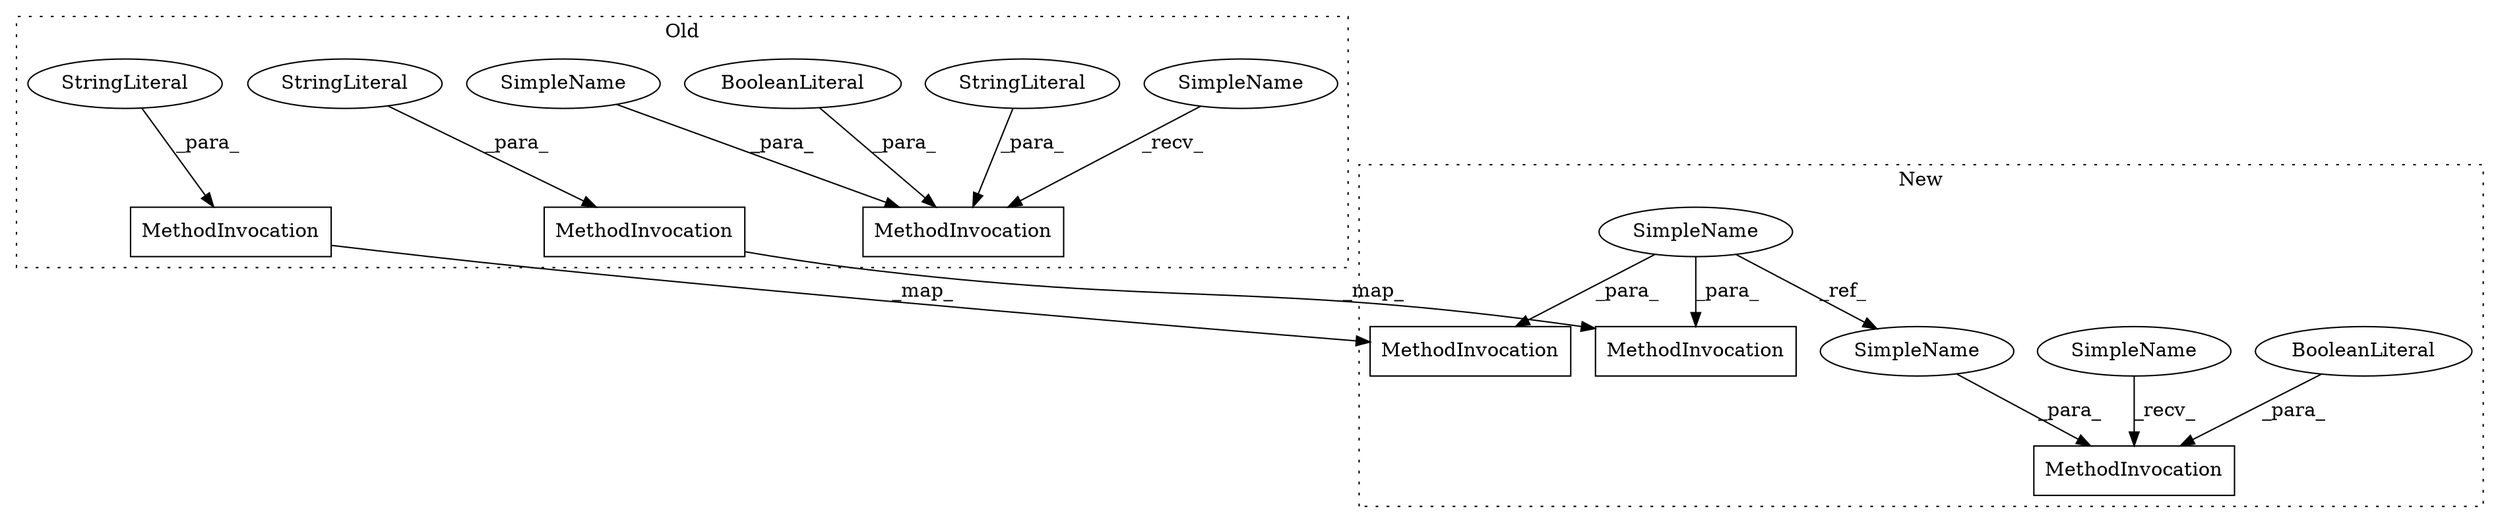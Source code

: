 digraph G {
subgraph cluster0 {
1 [label="BooleanLiteral" a="9" s="3468" l="5" shape="ellipse"];
4 [label="MethodInvocation" a="32" s="2366,2409" l="13,1" shape="box"];
6 [label="MethodInvocation" a="32" s="3437,3473" l="13,1" shape="box"];
8 [label="MethodInvocation" a="32" s="3578,3615" l="13,1" shape="box"];
11 [label="SimpleName" a="42" s="3450" l="4" shape="ellipse"];
13 [label="SimpleName" a="42" s="3423" l="13" shape="ellipse"];
14 [label="StringLiteral" a="45" s="2385" l="12" shape="ellipse"];
15 [label="StringLiteral" a="45" s="3597" l="6" shape="ellipse"];
16 [label="StringLiteral" a="45" s="3456" l="10" shape="ellipse"];
label = "Old";
style="dotted";
}
subgraph cluster1 {
2 [label="BooleanLiteral" a="9" s="3366" l="5" shape="ellipse"];
3 [label="MethodInvocation" a="32" s="3328,3371" l="13,1" shape="box"];
5 [label="MethodInvocation" a="32" s="5105,5150" l="13,1" shape="box"];
7 [label="MethodInvocation" a="32" s="5033,5075" l="13,1" shape="box"];
9 [label="SimpleName" a="42" s="3314" l="13" shape="ellipse"];
10 [label="SimpleName" a="42" s="3341" l="4" shape="ellipse"];
12 [label="SimpleName" a="42" s="2012" l="4" shape="ellipse"];
label = "New";
style="dotted";
}
1 -> 6 [label="_para_"];
2 -> 3 [label="_para_"];
4 -> 5 [label="_map_"];
8 -> 7 [label="_map_"];
9 -> 3 [label="_recv_"];
10 -> 3 [label="_para_"];
11 -> 6 [label="_para_"];
12 -> 10 [label="_ref_"];
12 -> 7 [label="_para_"];
12 -> 5 [label="_para_"];
13 -> 6 [label="_recv_"];
14 -> 4 [label="_para_"];
15 -> 8 [label="_para_"];
16 -> 6 [label="_para_"];
}